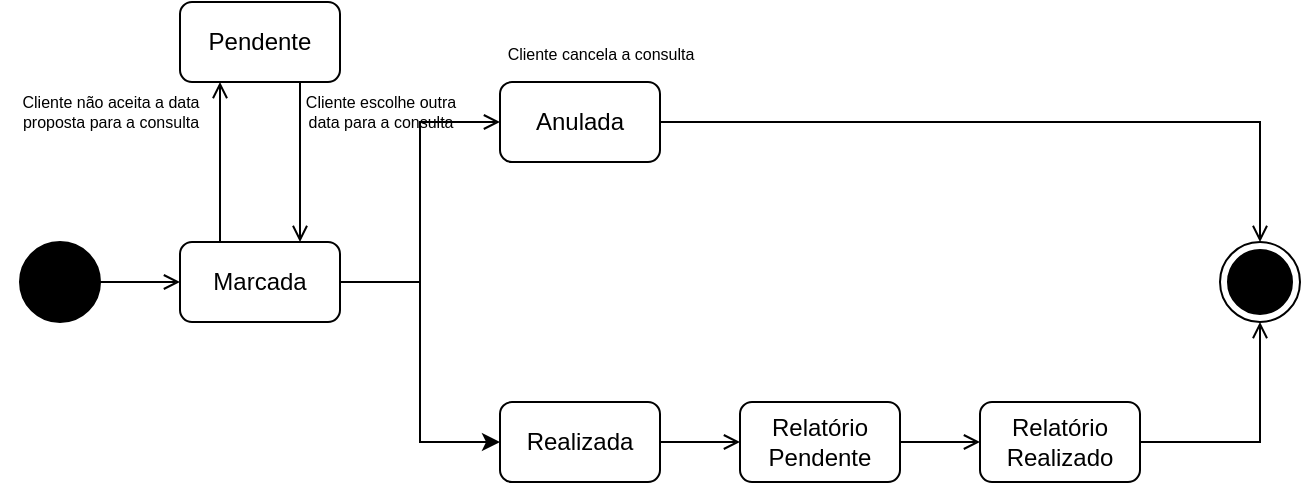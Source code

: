 <mxfile version="20.7.4" type="device"><diagram id="ybQ6doUjNiE8yG-CiW5n" name="Page-1"><mxGraphModel dx="954" dy="657" grid="1" gridSize="10" guides="1" tooltips="1" connect="1" arrows="1" fold="1" page="1" pageScale="1" pageWidth="827" pageHeight="1169" math="0" shadow="0"><root><mxCell id="0"/><mxCell id="1" parent="0"/><mxCell id="2r9GhC_EkNXVMYVbQDFO-1" style="edgeStyle=orthogonalEdgeStyle;rounded=0;orthogonalLoop=1;jettySize=auto;html=1;fontColor=default;endArrow=open;endFill=0;" edge="1" parent="1" source="2r9GhC_EkNXVMYVbQDFO-2" target="2r9GhC_EkNXVMYVbQDFO-5"><mxGeometry relative="1" as="geometry"/></mxCell><mxCell id="2r9GhC_EkNXVMYVbQDFO-2" value="" style="ellipse;fillColor=strokeColor;" vertex="1" parent="1"><mxGeometry x="40" y="240" width="40" height="40" as="geometry"/></mxCell><mxCell id="2r9GhC_EkNXVMYVbQDFO-3" style="edgeStyle=orthogonalEdgeStyle;rounded=0;orthogonalLoop=1;jettySize=auto;html=1;entryX=0.25;entryY=1;entryDx=0;entryDy=0;fontColor=default;endArrow=open;endFill=0;exitX=0.25;exitY=0;exitDx=0;exitDy=0;" edge="1" parent="1" source="2r9GhC_EkNXVMYVbQDFO-5" target="2r9GhC_EkNXVMYVbQDFO-8"><mxGeometry relative="1" as="geometry"/></mxCell><mxCell id="2r9GhC_EkNXVMYVbQDFO-4" style="edgeStyle=orthogonalEdgeStyle;rounded=0;orthogonalLoop=1;jettySize=auto;html=1;entryX=0;entryY=0.5;entryDx=0;entryDy=0;fontSize=12;fontColor=default;endArrow=open;endFill=0;" edge="1" parent="1" source="2r9GhC_EkNXVMYVbQDFO-5" target="2r9GhC_EkNXVMYVbQDFO-12"><mxGeometry relative="1" as="geometry"/></mxCell><mxCell id="2r9GhC_EkNXVMYVbQDFO-21" style="edgeStyle=orthogonalEdgeStyle;rounded=0;orthogonalLoop=1;jettySize=auto;html=1;entryX=0;entryY=0.5;entryDx=0;entryDy=0;exitX=1;exitY=0.5;exitDx=0;exitDy=0;" edge="1" parent="1" source="2r9GhC_EkNXVMYVbQDFO-5" target="2r9GhC_EkNXVMYVbQDFO-16"><mxGeometry relative="1" as="geometry"><Array as="points"><mxPoint x="240" y="260"/><mxPoint x="240" y="340"/></Array></mxGeometry></mxCell><mxCell id="2r9GhC_EkNXVMYVbQDFO-5" value="Marcada" style="whiteSpace=wrap;html=1;glass=0;rounded=1;" vertex="1" parent="1"><mxGeometry x="120" y="240" width="80" height="40" as="geometry"/></mxCell><mxCell id="2r9GhC_EkNXVMYVbQDFO-6" style="edgeStyle=orthogonalEdgeStyle;rounded=0;orthogonalLoop=1;jettySize=auto;html=1;fontSize=8;fontColor=default;endArrow=open;endFill=0;exitX=0.75;exitY=1;exitDx=0;exitDy=0;" edge="1" parent="1" source="2r9GhC_EkNXVMYVbQDFO-8"><mxGeometry relative="1" as="geometry"><Array as="points"/><mxPoint x="180" y="240" as="targetPoint"/></mxGeometry></mxCell><mxCell id="2r9GhC_EkNXVMYVbQDFO-8" value="Pendente" style="whiteSpace=wrap;html=1;fillColor=rgb(255, 255, 255);glass=0;rounded=1;strokeColor=#000000;fontColor=default;direction=east;" vertex="1" parent="1"><mxGeometry x="120" y="120" width="80" height="40" as="geometry"/></mxCell><mxCell id="2r9GhC_EkNXVMYVbQDFO-9" value="Cliente não aceita a data&lt;br&gt;proposta para a consulta" style="text;html=1;align=center;verticalAlign=middle;resizable=0;points=[];autosize=1;strokeColor=none;fillColor=none;fontColor=default;fontSize=8;rotation=0;" vertex="1" parent="1"><mxGeometry x="30" y="160" width="110" height="30" as="geometry"/></mxCell><mxCell id="2r9GhC_EkNXVMYVbQDFO-10" value="Cliente escolhe outra&lt;br&gt;data para a consulta" style="text;html=1;align=center;verticalAlign=middle;resizable=0;points=[];autosize=1;strokeColor=none;fillColor=none;fontSize=8;fontColor=default;" vertex="1" parent="1"><mxGeometry x="170" y="160" width="100" height="30" as="geometry"/></mxCell><mxCell id="2r9GhC_EkNXVMYVbQDFO-11" style="edgeStyle=orthogonalEdgeStyle;rounded=0;orthogonalLoop=1;jettySize=auto;html=1;entryX=0.5;entryY=0;entryDx=0;entryDy=0;fontSize=8;fontColor=default;endArrow=open;endFill=0;" edge="1" parent="1" source="2r9GhC_EkNXVMYVbQDFO-12" target="2r9GhC_EkNXVMYVbQDFO-14"><mxGeometry relative="1" as="geometry"/></mxCell><mxCell id="2r9GhC_EkNXVMYVbQDFO-12" value="&lt;font style=&quot;font-size: 12px;&quot;&gt;Anulada&lt;/font&gt;" style="whiteSpace=wrap;html=1;fillColor=rgb(255, 255, 255);glass=0;rounded=1;strokeColor=#000000;fontSize=8;fontColor=default;" vertex="1" parent="1"><mxGeometry x="280" y="160" width="80" height="40" as="geometry"/></mxCell><mxCell id="2r9GhC_EkNXVMYVbQDFO-13" value="&lt;font style=&quot;font-size: 8px;&quot;&gt;Cliente cancela a consulta&lt;/font&gt;" style="text;html=1;align=center;verticalAlign=middle;resizable=0;points=[];autosize=1;strokeColor=none;fillColor=none;fontSize=12;fontColor=default;" vertex="1" parent="1"><mxGeometry x="270" y="130" width="120" height="30" as="geometry"/></mxCell><mxCell id="2r9GhC_EkNXVMYVbQDFO-14" value="" style="ellipse;html=1;shape=endState;fillColor=strokeColor;rounded=1;glass=0;strokeColor=#000000;fontSize=8;fontColor=default;" vertex="1" parent="1"><mxGeometry x="640" y="240" width="40" height="40" as="geometry"/></mxCell><mxCell id="2r9GhC_EkNXVMYVbQDFO-15" style="edgeStyle=orthogonalEdgeStyle;rounded=0;orthogonalLoop=1;jettySize=auto;html=1;entryX=0;entryY=0.5;entryDx=0;entryDy=0;fontSize=12;fontColor=default;endArrow=open;endFill=0;" edge="1" parent="1" source="2r9GhC_EkNXVMYVbQDFO-16" target="2r9GhC_EkNXVMYVbQDFO-18"><mxGeometry relative="1" as="geometry"/></mxCell><mxCell id="2r9GhC_EkNXVMYVbQDFO-16" value="&lt;font style=&quot;font-size: 12px;&quot;&gt;Realizada&lt;/font&gt;" style="whiteSpace=wrap;html=1;fillColor=rgb(255, 255, 255);strokeColor=#000000;fontColor=default;glass=0;rounded=1;fontSize=8;" vertex="1" parent="1"><mxGeometry x="280" y="320" width="80" height="40" as="geometry"/></mxCell><mxCell id="2r9GhC_EkNXVMYVbQDFO-17" style="edgeStyle=orthogonalEdgeStyle;rounded=0;orthogonalLoop=1;jettySize=auto;html=1;entryX=0;entryY=0.5;entryDx=0;entryDy=0;fontSize=12;fontColor=default;endArrow=open;endFill=0;" edge="1" parent="1" source="2r9GhC_EkNXVMYVbQDFO-18" target="2r9GhC_EkNXVMYVbQDFO-20"><mxGeometry relative="1" as="geometry"/></mxCell><mxCell id="2r9GhC_EkNXVMYVbQDFO-18" value="&lt;font style=&quot;font-size: 12px;&quot;&gt;Relatório Pendente&lt;/font&gt;" style="whiteSpace=wrap;html=1;fillColor=rgb(255, 255, 255);strokeColor=#000000;fontColor=default;glass=0;rounded=1;fontSize=8;" vertex="1" parent="1"><mxGeometry x="400" y="320" width="80" height="40" as="geometry"/></mxCell><mxCell id="2r9GhC_EkNXVMYVbQDFO-19" style="edgeStyle=orthogonalEdgeStyle;rounded=0;orthogonalLoop=1;jettySize=auto;html=1;entryX=0.5;entryY=1;entryDx=0;entryDy=0;fontSize=12;fontColor=default;endArrow=open;endFill=0;" edge="1" parent="1" source="2r9GhC_EkNXVMYVbQDFO-20" target="2r9GhC_EkNXVMYVbQDFO-14"><mxGeometry relative="1" as="geometry"/></mxCell><mxCell id="2r9GhC_EkNXVMYVbQDFO-20" value="&lt;font style=&quot;font-size: 12px;&quot;&gt;Relatório Realizado&lt;/font&gt;" style="whiteSpace=wrap;html=1;fillColor=rgb(255, 255, 255);strokeColor=#000000;fontColor=default;glass=0;rounded=1;fontSize=8;" vertex="1" parent="1"><mxGeometry x="520" y="320" width="80" height="40" as="geometry"/></mxCell></root></mxGraphModel></diagram></mxfile>